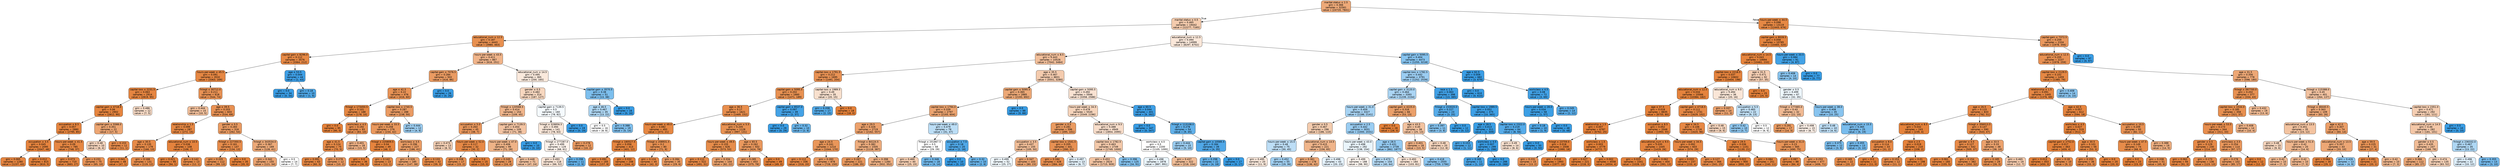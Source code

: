digraph Tree {
node [shape=box, style="filled, rounded", color="black", fontname="helvetica"] ;
edge [fontname="helvetica"] ;
0 [label=<marital-status &le; 2.5<br/>gini = 0.366<br/>samples = 32561<br/>value = [24720, 7841]>, fillcolor="#eda978"] ;
1 [label=<marital-status &le; 0.5<br/>gini = 0.465<br/>samples = 19442<br/>value = [12277, 7165]>, fillcolor="#f4cbad"] ;
0 -> 1 [labeldistance=2.5, labelangle=45, headlabel="True"] ;
2 [label=<educational_num &le; 12.5<br/>gini = 0.187<br/>samples = 4443<br/>value = [3980, 463]>, fillcolor="#e89050"] ;
1 -> 2 ;
3 [label=<capital-gain &le; 8296.0<br/>gini = 0.112<br/>samples = 3576<br/>value = [3364, 212]>, fillcolor="#e78945"] ;
2 -> 3 ;
4 [label=<hours-per-week &le; 45.5<br/>gini = 0.091<br/>samples = 3532<br/>value = [3363, 169]>, fillcolor="#e68743"] ;
3 -> 4 ;
5 [label=<capital-loss &le; 2231.5<br/>gini = 0.063<br/>samples = 2914<br/>value = [2819, 95]>, fillcolor="#e68540"] ;
4 -> 5 ;
6 [label=<capital-gain &le; 4718.5<br/>gini = 0.06<br/>samples = 2902<br/>value = [2812, 90]>, fillcolor="#e6853f"] ;
5 -> 6 ;
7 [label=<occupation &le; 8.5<br/>gini = 0.057<br/>samples = 2880<br/>value = [2795, 85]>, fillcolor="#e6853f"] ;
6 -> 7 ;
8 [label=<occupation &le; 3.5<br/>gini = 0.045<br/>samples = 2095<br/>value = [2047, 48]>, fillcolor="#e6843e"] ;
7 -> 8 ;
9 [label=<gini = 0.065<br/>samples = 1280<br/>value = [1237, 43]>, fillcolor="#e68540"] ;
8 -> 9 ;
10 [label=<gini = 0.012<br/>samples = 815<br/>value = [810, 5]>, fillcolor="#e5823a"] ;
8 -> 10 ;
11 [label=<hours-per-week &le; 41.5<br/>gini = 0.09<br/>samples = 785<br/>value = [748, 37]>, fillcolor="#e68743"] ;
7 -> 11 ;
12 [label=<gini = 0.073<br/>samples = 710<br/>value = [683, 27]>, fillcolor="#e68641"] ;
11 -> 12 ;
13 [label=<gini = 0.231<br/>samples = 75<br/>value = [65, 10]>, fillcolor="#e99457"] ;
11 -> 13 ;
14 [label=<capital-gain &le; 5588.0<br/>gini = 0.351<br/>samples = 22<br/>value = [17, 5]>, fillcolor="#eda673"] ;
6 -> 14 ;
15 [label=<gini = 0.48<br/>samples = 10<br/>value = [6, 4]>, fillcolor="#f6d5bd"] ;
14 -> 15 ;
16 [label=<gini = 0.153<br/>samples = 12<br/>value = [11, 1]>, fillcolor="#e78c4b"] ;
14 -> 16 ;
17 [label=<gini = 0.486<br/>samples = 12<br/>value = [7, 5]>, fillcolor="#f8dbc6"] ;
5 -> 17 ;
18 [label=<fnlwgt &le; 30712.0<br/>gini = 0.211<br/>samples = 618<br/>value = [544, 74]>, fillcolor="#e99254"] ;
4 -> 18 ;
19 [label=<gini = 0.444<br/>samples = 15<br/>value = [10, 5]>, fillcolor="#f2c09c"] ;
18 -> 19 ;
20 [label=<age &le; 39.5<br/>gini = 0.203<br/>samples = 603<br/>value = [534, 69]>, fillcolor="#e89153"] ;
18 -> 20 ;
21 [label=<relationship &le; 1.5<br/>gini = 0.099<br/>samples = 287<br/>value = [272, 15]>, fillcolor="#e68844"] ;
20 -> 21 ;
22 [label=<age &le; 30.5<br/>gini = 0.135<br/>samples = 179<br/>value = [166, 13]>, fillcolor="#e78b49"] ;
21 -> 22 ;
23 [label=<gini = 0.041<br/>samples = 48<br/>value = [47, 1]>, fillcolor="#e6843d"] ;
22 -> 23 ;
24 [label=<gini = 0.166<br/>samples = 131<br/>value = [119, 12]>, fillcolor="#e88e4d"] ;
22 -> 24 ;
25 [label=<educational_num &le; 10.5<br/>gini = 0.036<br/>samples = 108<br/>value = [106, 2]>, fillcolor="#e5833d"] ;
21 -> 25 ;
26 [label=<gini = 0.021<br/>samples = 95<br/>value = [94, 1]>, fillcolor="#e5823b"] ;
25 -> 26 ;
27 [label=<gini = 0.142<br/>samples = 13<br/>value = [12, 1]>, fillcolor="#e78c49"] ;
25 -> 27 ;
28 [label=<gender &le; 0.5<br/>gini = 0.283<br/>samples = 316<br/>value = [262, 54]>, fillcolor="#ea9b62"] ;
20 -> 28 ;
29 [label=<fnlwgt &le; 227350.5<br/>gini = 0.161<br/>samples = 147<br/>value = [134, 13]>, fillcolor="#e88d4c"] ;
28 -> 29 ;
30 [label=<gini = 0.205<br/>samples = 112<br/>value = [99, 13]>, fillcolor="#e89253"] ;
29 -> 30 ;
31 [label=<gini = 0.0<br/>samples = 35<br/>value = [35, 0]>, fillcolor="#e58139"] ;
29 -> 31 ;
32 [label=<fnlwgt &le; 343534.0<br/>gini = 0.367<br/>samples = 169<br/>value = [128, 41]>, fillcolor="#eda978"] ;
28 -> 32 ;
33 [label=<gini = 0.342<br/>samples = 155<br/>value = [121, 34]>, fillcolor="#eca471"] ;
32 -> 33 ;
34 [label=<gini = 0.5<br/>samples = 14<br/>value = [7, 7]>, fillcolor="#ffffff"] ;
32 -> 34 ;
35 [label=<age &le; 53.5<br/>gini = 0.044<br/>samples = 44<br/>value = [1, 43]>, fillcolor="#3e9fe6"] ;
3 -> 35 ;
36 [label=<gini = 0.0<br/>samples = 34<br/>value = [0, 34]>, fillcolor="#399de5"] ;
35 -> 36 ;
37 [label=<gini = 0.18<br/>samples = 10<br/>value = [1, 9]>, fillcolor="#4fa8e8"] ;
35 -> 37 ;
38 [label=<hours-per-week &le; 43.5<br/>gini = 0.411<br/>samples = 867<br/>value = [616, 251]>, fillcolor="#f0b48a"] ;
2 -> 38 ;
39 [label=<capital-gain &le; 7076.5<br/>gini = 0.284<br/>samples = 502<br/>value = [416, 86]>, fillcolor="#ea9b62"] ;
38 -> 39 ;
40 [label=<age &le; 42.5<br/>gini = 0.22<br/>samples = 476<br/>value = [416, 60]>, fillcolor="#e99356"] ;
39 -> 40 ;
41 [label=<fnlwgt &le; 173450.5<br/>gini = 0.101<br/>samples = 188<br/>value = [178, 10]>, fillcolor="#e68844"] ;
40 -> 41 ;
42 [label=<gini = 0.0<br/>samples = 95<br/>value = [95, 0]>, fillcolor="#e58139"] ;
41 -> 42 ;
43 [label=<workclass &le; 4.5<br/>gini = 0.192<br/>samples = 93<br/>value = [83, 10]>, fillcolor="#e89051"] ;
41 -> 43 ;
44 [label=<age &le; 41.5<br/>gini = 0.124<br/>samples = 75<br/>value = [70, 5]>, fillcolor="#e78a47"] ;
43 -> 44 ;
45 [label=<gini = 0.091<br/>samples = 63<br/>value = [60, 3]>, fillcolor="#e68743"] ;
44 -> 45 ;
46 [label=<gini = 0.278<br/>samples = 12<br/>value = [10, 2]>, fillcolor="#ea9a61"] ;
44 -> 46 ;
47 [label=<gini = 0.401<br/>samples = 18<br/>value = [13, 5]>, fillcolor="#efb185"] ;
43 -> 47 ;
48 [label=<capital-loss &le; 1740.5<br/>gini = 0.287<br/>samples = 288<br/>value = [238, 50]>, fillcolor="#ea9b63"] ;
40 -> 48 ;
49 [label=<hours-per-week &le; 33.5<br/>gini = 0.258<br/>samples = 276<br/>value = [234, 42]>, fillcolor="#ea985d"] ;
48 -> 49 ;
50 [label=<fnlwgt &le; 225809.5<br/>gini = 0.04<br/>samples = 49<br/>value = [48, 1]>, fillcolor="#e6843d"] ;
49 -> 50 ;
51 [label=<gini = 0.0<br/>samples = 36<br/>value = [36, 0]>, fillcolor="#e58139"] ;
50 -> 51 ;
52 [label=<gini = 0.142<br/>samples = 13<br/>value = [12, 1]>, fillcolor="#e78c49"] ;
50 -> 52 ;
53 [label=<workclass &le; 3.5<br/>gini = 0.296<br/>samples = 227<br/>value = [186, 41]>, fillcolor="#eb9d65"] ;
49 -> 53 ;
54 [label=<gini = 0.326<br/>samples = 185<br/>value = [147, 38]>, fillcolor="#eca26c"] ;
53 -> 54 ;
55 [label=<gini = 0.133<br/>samples = 42<br/>value = [39, 3]>, fillcolor="#e78b48"] ;
53 -> 55 ;
56 [label=<gini = 0.444<br/>samples = 12<br/>value = [4, 8]>, fillcolor="#9ccef2"] ;
48 -> 56 ;
57 [label=<gini = 0.0<br/>samples = 26<br/>value = [0, 26]>, fillcolor="#399de5"] ;
39 -> 57 ;
58 [label=<educational_num &le; 14.5<br/>gini = 0.495<br/>samples = 365<br/>value = [200, 165]>, fillcolor="#fae9dc"] ;
38 -> 58 ;
59 [label=<gender &le; 0.5<br/>gini = 0.482<br/>samples = 314<br/>value = [187, 127]>, fillcolor="#f7d7bf"] ;
58 -> 59 ;
60 [label=<fnlwgt &le; 120568.5<br/>gini = 0.414<br/>samples = 154<br/>value = [109, 45]>, fillcolor="#f0b58b"] ;
59 -> 60 ;
61 [label=<occupation &le; 5.0<br/>gini = 0.263<br/>samples = 45<br/>value = [38, 7]>, fillcolor="#ea985d"] ;
60 -> 61 ;
62 [label=<gini = 0.473<br/>samples = 13<br/>value = [8, 5]>, fillcolor="#f5d0b5"] ;
61 -> 62 ;
63 [label=<hours-per-week &le; 52.0<br/>gini = 0.117<br/>samples = 32<br/>value = [30, 2]>, fillcolor="#e78946"] ;
61 -> 63 ;
64 [label=<gini = 0.208<br/>samples = 17<br/>value = [15, 2]>, fillcolor="#e89253"] ;
63 -> 64 ;
65 [label=<gini = 0.0<br/>samples = 15<br/>value = [15, 0]>, fillcolor="#e58139"] ;
63 -> 65 ;
66 [label=<capital-gain &le; 7139.5<br/>gini = 0.454<br/>samples = 109<br/>value = [71, 38]>, fillcolor="#f3c4a3"] ;
60 -> 66 ;
67 [label=<hours-per-week &le; 47.0<br/>gini = 0.406<br/>samples = 99<br/>value = [71, 28]>, fillcolor="#efb387"] ;
66 -> 67 ;
68 [label=<gini = 0.245<br/>samples = 28<br/>value = [24, 4]>, fillcolor="#e9965a"] ;
67 -> 68 ;
69 [label=<gini = 0.448<br/>samples = 71<br/>value = [47, 24]>, fillcolor="#f2c19e"] ;
67 -> 69 ;
70 [label=<gini = 0.0<br/>samples = 10<br/>value = [0, 10]>, fillcolor="#399de5"] ;
66 -> 70 ;
71 [label=<capital-gain &le; 7139.5<br/>gini = 0.5<br/>samples = 160<br/>value = [78, 82]>, fillcolor="#f5fafe"] ;
59 -> 71 ;
72 [label=<fnlwgt &le; 328856.5<br/>gini = 0.494<br/>samples = 141<br/>value = [78, 63]>, fillcolor="#fae7d9"] ;
71 -> 72 ;
73 [label=<fnlwgt &le; 277287.0<br/>gini = 0.499<br/>samples = 129<br/>value = [68, 61]>, fillcolor="#fcf2eb"] ;
72 -> 73 ;
74 [label=<gini = 0.493<br/>samples = 118<br/>value = [66, 52]>, fillcolor="#f9e4d5"] ;
73 -> 74 ;
75 [label=<gini = 0.298<br/>samples = 11<br/>value = [2, 9]>, fillcolor="#65b3eb"] ;
73 -> 75 ;
76 [label=<gini = 0.278<br/>samples = 12<br/>value = [10, 2]>, fillcolor="#ea9a61"] ;
72 -> 76 ;
77 [label=<gini = 0.0<br/>samples = 19<br/>value = [0, 19]>, fillcolor="#399de5"] ;
71 -> 77 ;
78 [label=<capital-gain &le; 3570.5<br/>gini = 0.38<br/>samples = 51<br/>value = [13, 38]>, fillcolor="#7dbfee"] ;
58 -> 78 ;
79 [label=<age &le; 46.5<br/>gini = 0.467<br/>samples = 35<br/>value = [13, 22]>, fillcolor="#aed7f4"] ;
78 -> 79 ;
80 [label=<gini = 0.5<br/>samples = 16<br/>value = [8, 8]>, fillcolor="#ffffff"] ;
79 -> 80 ;
81 [label=<gini = 0.388<br/>samples = 19<br/>value = [5, 14]>, fillcolor="#80c0ee"] ;
79 -> 81 ;
82 [label=<gini = 0.0<br/>samples = 16<br/>value = [0, 16]>, fillcolor="#399de5"] ;
78 -> 82 ;
83 [label=<educational_num &le; 12.5<br/>gini = 0.494<br/>samples = 14999<br/>value = [8297, 6702]>, fillcolor="#fae7d9"] ;
1 -> 83 ;
84 [label=<educational_num &le; 8.5<br/>gini = 0.443<br/>samples = 10526<br/>value = [7042, 3484]>, fillcolor="#f2bf9b"] ;
83 -> 84 ;
85 [label=<capital-loss &le; 1791.5<br/>gini = 0.212<br/>samples = 1695<br/>value = [1491, 204]>, fillcolor="#e99254"] ;
84 -> 85 ;
86 [label=<capital-gain &le; 5095.5<br/>gini = 0.202<br/>samples = 1660<br/>value = [1471, 189]>, fillcolor="#e89152"] ;
85 -> 86 ;
87 [label=<age &le; 36.5<br/>gini = 0.17<br/>samples = 1621<br/>value = [1469, 152]>, fillcolor="#e88e4d"] ;
86 -> 87 ;
88 [label=<hours-per-week &le; 49.0<br/>gini = 0.082<br/>samples = 493<br/>value = [472, 21]>, fillcolor="#e68742"] ;
87 -> 88 ;
89 [label=<fnlwgt &le; 180527.5<br/>gini = 0.056<br/>samples = 413<br/>value = [401, 12]>, fillcolor="#e6853f"] ;
88 -> 89 ;
90 [label=<gini = 0.092<br/>samples = 165<br/>value = [157, 8]>, fillcolor="#e68743"] ;
89 -> 90 ;
91 [label=<gini = 0.032<br/>samples = 248<br/>value = [244, 4]>, fillcolor="#e5833c"] ;
89 -> 91 ;
92 [label=<fnlwgt &le; 208931.5<br/>gini = 0.2<br/>samples = 80<br/>value = [71, 9]>, fillcolor="#e89152"] ;
88 -> 92 ;
93 [label=<gini = 0.124<br/>samples = 45<br/>value = [42, 3]>, fillcolor="#e78a47"] ;
92 -> 93 ;
94 [label=<gini = 0.284<br/>samples = 35<br/>value = [29, 6]>, fillcolor="#ea9b62"] ;
92 -> 94 ;
95 [label=<educational_num &le; 5.5<br/>gini = 0.205<br/>samples = 1128<br/>value = [997, 131]>, fillcolor="#e89253"] ;
87 -> 95 ;
96 [label=<hours-per-week &le; 49.5<br/>gini = 0.155<br/>samples = 626<br/>value = [573, 53]>, fillcolor="#e78d4b"] ;
95 -> 96 ;
97 [label=<gini = 0.112<br/>samples = 522<br/>value = [491, 31]>, fillcolor="#e78946"] ;
96 -> 97 ;
98 [label=<gini = 0.334<br/>samples = 104<br/>value = [82, 22]>, fillcolor="#eca36e"] ;
96 -> 98 ;
99 [label=<age &le; 65.5<br/>gini = 0.262<br/>samples = 502<br/>value = [424, 78]>, fillcolor="#ea985d"] ;
95 -> 99 ;
100 [label=<gini = 0.285<br/>samples = 453<br/>value = [375, 78]>, fillcolor="#ea9b62"] ;
99 -> 100 ;
101 [label=<gini = 0.0<br/>samples = 49<br/>value = [49, 0]>, fillcolor="#e58139"] ;
99 -> 101 ;
102 [label=<capital-gain &le; 8537.0<br/>gini = 0.097<br/>samples = 39<br/>value = [2, 37]>, fillcolor="#44a2e6"] ;
86 -> 102 ;
103 [label=<gini = 0.0<br/>samples = 29<br/>value = [0, 29]>, fillcolor="#399de5"] ;
102 -> 103 ;
104 [label=<gini = 0.32<br/>samples = 10<br/>value = [2, 8]>, fillcolor="#6ab6ec"] ;
102 -> 104 ;
105 [label=<capital-loss &le; 1989.5<br/>gini = 0.49<br/>samples = 35<br/>value = [20, 15]>, fillcolor="#f8e0ce"] ;
85 -> 105 ;
106 [label=<gini = 0.208<br/>samples = 17<br/>value = [2, 15]>, fillcolor="#53aae8"] ;
105 -> 106 ;
107 [label=<gini = 0.0<br/>samples = 18<br/>value = [18, 0]>, fillcolor="#e58139"] ;
105 -> 107 ;
108 [label=<age &le; 35.5<br/>gini = 0.467<br/>samples = 8831<br/>value = [5551, 3280]>, fillcolor="#f4cbae"] ;
84 -> 108 ;
109 [label=<capital-gain &le; 5095.5<br/>gini = 0.365<br/>samples = 2885<br/>value = [2193, 692]>, fillcolor="#eda977"] ;
108 -> 109 ;
110 [label=<capital-loss &le; 1794.0<br/>gini = 0.339<br/>samples = 2797<br/>value = [2193, 604]>, fillcolor="#eca470"] ;
109 -> 110 ;
111 [label=<age &le; 29.5<br/>gini = 0.326<br/>samples = 2719<br/>value = [2162, 557]>, fillcolor="#eca16c"] ;
110 -> 111 ;
112 [label=<age &le; 24.5<br/>gini = 0.241<br/>samples = 1214<br/>value = [1044, 170]>, fillcolor="#e99659"] ;
111 -> 112 ;
113 [label=<gini = 0.112<br/>samples = 336<br/>value = [316, 20]>, fillcolor="#e78946"] ;
112 -> 113 ;
114 [label=<gini = 0.283<br/>samples = 878<br/>value = [728, 150]>, fillcolor="#ea9b62"] ;
112 -> 114 ;
115 [label=<fnlwgt &le; 84124.5<br/>gini = 0.382<br/>samples = 1505<br/>value = [1118, 387]>, fillcolor="#eead7e"] ;
111 -> 115 ;
116 [label=<gini = 0.267<br/>samples = 221<br/>value = [186, 35]>, fillcolor="#ea995e"] ;
115 -> 116 ;
117 [label=<gini = 0.398<br/>samples = 1284<br/>value = [932, 352]>, fillcolor="#efb184"] ;
115 -> 117 ;
118 [label=<hours-per-week &le; 49.0<br/>gini = 0.479<br/>samples = 78<br/>value = [31, 47]>, fillcolor="#bcdef6"] ;
110 -> 118 ;
119 [label=<fnlwgt &le; 201867.5<br/>gini = 0.5<br/>samples = 58<br/>value = [29, 29]>, fillcolor="#ffffff"] ;
118 -> 119 ;
120 [label=<gini = 0.469<br/>samples = 40<br/>value = [25, 15]>, fillcolor="#f5cdb0"] ;
119 -> 120 ;
121 [label=<gini = 0.346<br/>samples = 18<br/>value = [4, 14]>, fillcolor="#72b9ec"] ;
119 -> 121 ;
122 [label=<occupation &le; 7.5<br/>gini = 0.18<br/>samples = 20<br/>value = [2, 18]>, fillcolor="#4fa8e8"] ;
118 -> 122 ;
123 [label=<gini = 0.0<br/>samples = 10<br/>value = [0, 10]>, fillcolor="#399de5"] ;
122 -> 123 ;
124 [label=<gini = 0.32<br/>samples = 10<br/>value = [2, 8]>, fillcolor="#6ab6ec"] ;
122 -> 124 ;
125 [label=<gini = 0.0<br/>samples = 88<br/>value = [0, 88]>, fillcolor="#399de5"] ;
109 -> 125 ;
126 [label=<capital-gain &le; 5095.5<br/>gini = 0.492<br/>samples = 5946<br/>value = [3358, 2588]>, fillcolor="#f9e2d2"] ;
108 -> 126 ;
127 [label=<hours-per-week &le; 34.5<br/>gini = 0.478<br/>samples = 5545<br/>value = [3349, 2196]>, fillcolor="#f6d4bb"] ;
126 -> 127 ;
128 [label=<gender &le; 0.5<br/>gini = 0.281<br/>samples = 596<br/>value = [495, 101]>, fillcolor="#ea9b61"] ;
127 -> 128 ;
129 [label=<occupation &le; 3.5<br/>gini = 0.437<br/>samples = 155<br/>value = [105, 50]>, fillcolor="#f1bd97"] ;
128 -> 129 ;
130 [label=<gini = 0.499<br/>samples = 52<br/>value = [25, 27]>, fillcolor="#f0f8fd"] ;
129 -> 130 ;
131 [label=<gini = 0.347<br/>samples = 103<br/>value = [80, 23]>, fillcolor="#eca572"] ;
129 -> 131 ;
132 [label=<capital-loss &le; 1541.5<br/>gini = 0.205<br/>samples = 441<br/>value = [390, 51]>, fillcolor="#e89153"] ;
128 -> 132 ;
133 [label=<gini = 0.184<br/>samples = 428<br/>value = [384, 44]>, fillcolor="#e88f50"] ;
132 -> 133 ;
134 [label=<gini = 0.497<br/>samples = 13<br/>value = [6, 7]>, fillcolor="#e3f1fb"] ;
132 -> 134 ;
135 [label=<educational_num &le; 9.5<br/>gini = 0.488<br/>samples = 4949<br/>value = [2854, 2095]>, fillcolor="#f8ddca"] ;
127 -> 135 ;
136 [label=<capital-loss &le; 1782.5<br/>gini = 0.463<br/>samples = 2749<br/>value = [1749, 1000]>, fillcolor="#f4c9aa"] ;
135 -> 136 ;
137 [label=<gini = 0.453<br/>samples = 2624<br/>value = [1715, 909]>, fillcolor="#f3c4a2"] ;
136 -> 137 ;
138 [label=<gini = 0.396<br/>samples = 125<br/>value = [34, 91]>, fillcolor="#83c2ef"] ;
136 -> 138 ;
139 [label=<workclass &le; 4.5<br/>gini = 0.5<br/>samples = 2200<br/>value = [1105, 1095]>, fillcolor="#fffefd"] ;
135 -> 139 ;
140 [label=<gini = 0.498<br/>samples = 1878<br/>value = [887, 991]>, fillcolor="#eaf5fc"] ;
139 -> 140 ;
141 [label=<gini = 0.437<br/>samples = 322<br/>value = [218, 104]>, fillcolor="#f1bd97"] ;
139 -> 141 ;
142 [label=<age &le; 60.5<br/>gini = 0.044<br/>samples = 401<br/>value = [9, 392]>, fillcolor="#3e9fe6"] ;
126 -> 142 ;
143 [label=<gini = 0.0<br/>samples = 347<br/>value = [0, 347]>, fillcolor="#399de5"] ;
142 -> 143 ;
144 [label=<fnlwgt &le; 113108.0<br/>gini = 0.278<br/>samples = 54<br/>value = [9, 45]>, fillcolor="#61b1ea"] ;
142 -> 144 ;
145 [label=<gini = 0.444<br/>samples = 15<br/>value = [5, 10]>, fillcolor="#9ccef2"] ;
144 -> 145 ;
146 [label=<capital-gain &le; 10585.5<br/>gini = 0.184<br/>samples = 39<br/>value = [4, 35]>, fillcolor="#50a8e8"] ;
144 -> 146 ;
147 [label=<gini = 0.298<br/>samples = 22<br/>value = [4, 18]>, fillcolor="#65b3eb"] ;
146 -> 147 ;
148 [label=<gini = 0.0<br/>samples = 17<br/>value = [0, 17]>, fillcolor="#399de5"] ;
146 -> 148 ;
149 [label=<capital-gain &le; 5095.5<br/>gini = 0.404<br/>samples = 4473<br/>value = [1255, 3218]>, fillcolor="#86c3ef"] ;
83 -> 149 ;
150 [label=<capital-loss &le; 1782.5<br/>gini = 0.442<br/>samples = 3791<br/>value = [1252, 2539]>, fillcolor="#9bcdf2"] ;
149 -> 150 ;
151 [label=<capital-gain &le; 3120.0<br/>gini = 0.464<br/>samples = 3393<br/>value = [1239, 2154]>, fillcolor="#abd5f4"] ;
150 -> 151 ;
152 [label=<hours-per-week &le; 31.0<br/>gini = 0.459<br/>samples = 3327<br/>value = [1186, 2141]>, fillcolor="#a7d3f3"] ;
151 -> 152 ;
153 [label=<gender &le; 0.5<br/>gini = 0.467<br/>samples = 296<br/>value = [186, 110]>, fillcolor="#f4ccae"] ;
152 -> 153 ;
154 [label=<hours-per-week &le; 15.5<br/>gini = 0.48<br/>samples = 75<br/>value = [30, 45]>, fillcolor="#bddef6"] ;
153 -> 154 ;
155 [label=<gini = 0.495<br/>samples = 20<br/>value = [11, 9]>, fillcolor="#fae8db"] ;
154 -> 155 ;
156 [label=<gini = 0.452<br/>samples = 55<br/>value = [19, 36]>, fillcolor="#a2d1f3"] ;
154 -> 156 ;
157 [label=<educational_num &le; 14.5<br/>gini = 0.415<br/>samples = 221<br/>value = [156, 65]>, fillcolor="#f0b58b"] ;
153 -> 157 ;
158 [label=<gini = 0.361<br/>samples = 178<br/>value = [136, 42]>, fillcolor="#eda876"] ;
157 -> 158 ;
159 [label=<gini = 0.498<br/>samples = 43<br/>value = [20, 23]>, fillcolor="#e5f2fc"] ;
157 -> 159 ;
160 [label=<occupation &le; 2.5<br/>gini = 0.442<br/>samples = 3031<br/>value = [1000, 2031]>, fillcolor="#9acdf2"] ;
152 -> 160 ;
161 [label=<hours-per-week &le; 43.0<br/>gini = 0.498<br/>samples = 292<br/>value = [138, 154]>, fillcolor="#eaf5fc"] ;
160 -> 161 ;
162 [label=<gini = 0.499<br/>samples = 188<br/>value = [98, 90]>, fillcolor="#fdf5ef"] ;
161 -> 162 ;
163 [label=<gini = 0.473<br/>samples = 104<br/>value = [40, 64]>, fillcolor="#b5daf5"] ;
161 -> 163 ;
164 [label=<age &le; 28.5<br/>gini = 0.431<br/>samples = 2739<br/>value = [862, 1877]>, fillcolor="#94caf1"] ;
160 -> 164 ;
165 [label=<gini = 0.493<br/>samples = 184<br/>value = [103, 81]>, fillcolor="#f9e4d5"] ;
164 -> 165 ;
166 [label=<gini = 0.418<br/>samples = 2555<br/>value = [759, 1796]>, fillcolor="#8dc6f0"] ;
164 -> 166 ;
167 [label=<capital-gain &le; 4225.0<br/>gini = 0.316<br/>samples = 66<br/>value = [53, 13]>, fillcolor="#eba06a"] ;
151 -> 167 ;
168 [label=<gini = 0.0<br/>samples = 28<br/>value = [28, 0]>, fillcolor="#e58139"] ;
167 -> 168 ;
169 [label=<age &le; 43.5<br/>gini = 0.45<br/>samples = 38<br/>value = [25, 13]>, fillcolor="#f3c3a0"] ;
167 -> 169 ;
170 [label=<gini = 0.401<br/>samples = 18<br/>value = [13, 5]>, fillcolor="#efb185"] ;
169 -> 170 ;
171 [label=<gini = 0.48<br/>samples = 20<br/>value = [12, 8]>, fillcolor="#f6d5bd"] ;
169 -> 171 ;
172 [label=<race &le; 1.5<br/>gini = 0.063<br/>samples = 398<br/>value = [13, 385]>, fillcolor="#40a0e6"] ;
150 -> 172 ;
173 [label=<fnlwgt &le; 153020.0<br/>gini = 0.227<br/>samples = 23<br/>value = [3, 20]>, fillcolor="#57ace9"] ;
172 -> 173 ;
174 [label=<gini = 0.397<br/>samples = 11<br/>value = [3, 8]>, fillcolor="#83c2ef"] ;
173 -> 174 ;
175 [label=<gini = 0.0<br/>samples = 12<br/>value = [0, 12]>, fillcolor="#399de5"] ;
173 -> 175 ;
176 [label=<capital-loss &le; 1989.5<br/>gini = 0.052<br/>samples = 375<br/>value = [10, 365]>, fillcolor="#3ea0e6"] ;
172 -> 176 ;
177 [label=<age &le; 28.5<br/>gini = 0.013<br/>samples = 311<br/>value = [2, 309]>, fillcolor="#3a9ee5"] ;
176 -> 177 ;
178 [label=<gini = 0.153<br/>samples = 12<br/>value = [1, 11]>, fillcolor="#4ba6e7"] ;
177 -> 178 ;
179 [label=<workclass &le; 0.5<br/>gini = 0.007<br/>samples = 299<br/>value = [1, 298]>, fillcolor="#3a9de5"] ;
177 -> 179 ;
180 [label=<gini = 0.165<br/>samples = 11<br/>value = [1, 10]>, fillcolor="#4da7e8"] ;
179 -> 180 ;
181 [label=<gini = 0.0<br/>samples = 288<br/>value = [0, 288]>, fillcolor="#399de5"] ;
179 -> 181 ;
182 [label=<capital-loss &le; 2322.0<br/>gini = 0.219<br/>samples = 64<br/>value = [8, 56]>, fillcolor="#55abe9"] ;
176 -> 182 ;
183 [label=<gini = 0.49<br/>samples = 14<br/>value = [8, 6]>, fillcolor="#f8e0ce"] ;
182 -> 183 ;
184 [label=<gini = 0.0<br/>samples = 50<br/>value = [0, 50]>, fillcolor="#399de5"] ;
182 -> 184 ;
185 [label=<age &le; 62.5<br/>gini = 0.009<br/>samples = 682<br/>value = [3, 679]>, fillcolor="#3a9de5"] ;
149 -> 185 ;
186 [label=<gini = 0.0<br/>samples = 610<br/>value = [0, 610]>, fillcolor="#399de5"] ;
185 -> 186 ;
187 [label=<workclass &le; 4.5<br/>gini = 0.08<br/>samples = 72<br/>value = [3, 69]>, fillcolor="#42a1e6"] ;
185 -> 187 ;
188 [label=<hours-per-week &le; 28.0<br/>gini = 0.034<br/>samples = 58<br/>value = [1, 57]>, fillcolor="#3c9fe5"] ;
187 -> 188 ;
189 [label=<gini = 0.18<br/>samples = 10<br/>value = [1, 9]>, fillcolor="#4fa8e8"] ;
188 -> 189 ;
190 [label=<gini = 0.0<br/>samples = 48<br/>value = [0, 48]>, fillcolor="#399de5"] ;
188 -> 190 ;
191 [label=<gini = 0.245<br/>samples = 14<br/>value = [2, 12]>, fillcolor="#5aade9"] ;
187 -> 191 ;
192 [label=<hours-per-week &le; 44.5<br/>gini = 0.098<br/>samples = 13119<br/>value = [12443, 676]>, fillcolor="#e68844"] ;
0 -> 192 [labeldistance=2.5, labelangle=-45, headlabel="False"] ;
193 [label=<capital-gain &le; 8028.5<br/>gini = 0.058<br/>samples = 10785<br/>value = [10465, 320]>, fillcolor="#e6853f"] ;
192 -> 193 ;
194 [label=<educational_num &le; 14.5<br/>gini = 0.043<br/>samples = 10694<br/>value = [10461, 233]>, fillcolor="#e6843d"] ;
193 -> 194 ;
195 [label=<capital-loss &le; 2218.5<br/>gini = 0.037<br/>samples = 10602<br/>value = [10404, 198]>, fillcolor="#e5833d"] ;
194 -> 195 ;
196 [label=<educational_num &le; 12.5<br/>gini = 0.034<br/>samples = 10566<br/>value = [10384, 182]>, fillcolor="#e5833c"] ;
195 -> 196 ;
197 [label=<age &le; 37.5<br/>gini = 0.018<br/>samples = 8835<br/>value = [8755, 80]>, fillcolor="#e5823b"] ;
196 -> 197 ;
198 [label=<relationship &le; 1.5<br/>gini = 0.007<br/>samples = 6787<br/>value = [6762, 25]>, fillcolor="#e5813a"] ;
197 -> 198 ;
199 [label=<fnlwgt &le; 23759.0<br/>gini = 0.018<br/>samples = 2008<br/>value = [1990, 18]>, fillcolor="#e5823b"] ;
198 -> 199 ;
200 [label=<gini = 0.231<br/>samples = 15<br/>value = [13, 2]>, fillcolor="#e99457"] ;
199 -> 200 ;
201 [label=<gini = 0.016<br/>samples = 1993<br/>value = [1977, 16]>, fillcolor="#e5823b"] ;
199 -> 201 ;
202 [label=<workclass &le; 1.5<br/>gini = 0.003<br/>samples = 4779<br/>value = [4772, 7]>, fillcolor="#e58139"] ;
198 -> 202 ;
203 [label=<gini = 0.027<br/>samples = 221<br/>value = [218, 3]>, fillcolor="#e5833c"] ;
202 -> 203 ;
204 [label=<gini = 0.002<br/>samples = 4558<br/>value = [4554, 4]>, fillcolor="#e58139"] ;
202 -> 204 ;
205 [label=<occupation &le; 8.5<br/>gini = 0.052<br/>samples = 2048<br/>value = [1993, 55]>, fillcolor="#e6843e"] ;
197 -> 205 ;
206 [label=<educational_num &le; 9.5<br/>gini = 0.035<br/>samples = 1445<br/>value = [1419, 26]>, fillcolor="#e5833d"] ;
205 -> 206 ;
207 [label=<gini = 0.025<br/>samples = 1041<br/>value = [1028, 13]>, fillcolor="#e5833c"] ;
206 -> 207 ;
208 [label=<gini = 0.062<br/>samples = 404<br/>value = [391, 13]>, fillcolor="#e68540"] ;
206 -> 208 ;
209 [label=<hours-per-week &le; 34.5<br/>gini = 0.092<br/>samples = 603<br/>value = [574, 29]>, fillcolor="#e68743"] ;
205 -> 209 ;
210 [label=<gini = 0.033<br/>samples = 237<br/>value = [233, 4]>, fillcolor="#e5833c"] ;
209 -> 210 ;
211 [label=<gini = 0.127<br/>samples = 366<br/>value = [341, 25]>, fillcolor="#e78a48"] ;
209 -> 211 ;
212 [label=<capital-gain &le; 4718.5<br/>gini = 0.111<br/>samples = 1731<br/>value = [1629, 102]>, fillcolor="#e78945"] ;
196 -> 212 ;
213 [label=<age &le; 34.5<br/>gini = 0.106<br/>samples = 1716<br/>value = [1620, 96]>, fillcolor="#e78845"] ;
212 -> 213 ;
214 [label=<age &le; 29.5<br/>gini = 0.036<br/>samples = 1151<br/>value = [1130, 21]>, fillcolor="#e5833d"] ;
213 -> 214 ;
215 [label=<gini = 0.022<br/>samples = 900<br/>value = [890, 10]>, fillcolor="#e5823b"] ;
214 -> 215 ;
216 [label=<gini = 0.084<br/>samples = 251<br/>value = [240, 11]>, fillcolor="#e68742"] ;
214 -> 216 ;
217 [label=<hours-per-week &le; 31.0<br/>gini = 0.23<br/>samples = 565<br/>value = [490, 75]>, fillcolor="#e99457"] ;
213 -> 217 ;
218 [label=<gini = 0.087<br/>samples = 88<br/>value = [84, 4]>, fillcolor="#e68742"] ;
217 -> 218 ;
219 [label=<gini = 0.253<br/>samples = 477<br/>value = [406, 71]>, fillcolor="#ea975c"] ;
217 -> 219 ;
220 [label=<gini = 0.48<br/>samples = 15<br/>value = [9, 6]>, fillcolor="#f6d5bd"] ;
212 -> 220 ;
221 [label=<educational_num &le; 9.5<br/>gini = 0.494<br/>samples = 36<br/>value = [20, 16]>, fillcolor="#fae6d7"] ;
195 -> 221 ;
222 [label=<gini = 0.337<br/>samples = 14<br/>value = [11, 3]>, fillcolor="#eca36f"] ;
221 -> 222 ;
223 [label=<occupation &le; 5.5<br/>gini = 0.483<br/>samples = 22<br/>value = [9, 13]>, fillcolor="#c2e1f7"] ;
221 -> 223 ;
224 [label=<gini = 0.42<br/>samples = 10<br/>value = [3, 7]>, fillcolor="#8ec7f0"] ;
223 -> 224 ;
225 [label=<gini = 0.5<br/>samples = 12<br/>value = [6, 6]>, fillcolor="#ffffff"] ;
223 -> 225 ;
226 [label=<age &le; 31.5<br/>gini = 0.471<br/>samples = 92<br/>value = [57, 35]>, fillcolor="#f5ceb3"] ;
194 -> 226 ;
227 [label=<gini = 0.0<br/>samples = 25<br/>value = [25, 0]>, fillcolor="#e58139"] ;
226 -> 227 ;
228 [label=<gender &le; 0.5<br/>gini = 0.499<br/>samples = 67<br/>value = [32, 35]>, fillcolor="#eef7fd"] ;
226 -> 228 ;
229 [label=<fnlwgt &le; 177465.0<br/>gini = 0.43<br/>samples = 32<br/>value = [22, 10]>, fillcolor="#f1ba93"] ;
228 -> 229 ;
230 [label=<gini = 0.291<br/>samples = 17<br/>value = [14, 3]>, fillcolor="#eb9c63"] ;
229 -> 230 ;
231 [label=<gini = 0.498<br/>samples = 15<br/>value = [8, 7]>, fillcolor="#fcefe6"] ;
229 -> 231 ;
232 [label=<hours-per-week &le; 38.0<br/>gini = 0.408<br/>samples = 35<br/>value = [10, 25]>, fillcolor="#88c4ef"] ;
228 -> 232 ;
233 [label=<gini = 0.48<br/>samples = 10<br/>value = [4, 6]>, fillcolor="#bddef6"] ;
232 -> 233 ;
234 [label=<educational_num &le; 15.5<br/>gini = 0.365<br/>samples = 25<br/>value = [6, 19]>, fillcolor="#78bced"] ;
232 -> 234 ;
235 [label=<gini = 0.375<br/>samples = 12<br/>value = [3, 9]>, fillcolor="#7bbeee"] ;
234 -> 235 ;
236 [label=<gini = 0.355<br/>samples = 13<br/>value = [3, 10]>, fillcolor="#74baed"] ;
234 -> 236 ;
237 [label=<hours-per-week &le; 33.5<br/>gini = 0.084<br/>samples = 91<br/>value = [4, 87]>, fillcolor="#42a2e6"] ;
193 -> 237 ;
238 [label=<gini = 0.408<br/>samples = 14<br/>value = [4, 10]>, fillcolor="#88c4ef"] ;
237 -> 238 ;
239 [label=<gini = 0.0<br/>samples = 77<br/>value = [0, 77]>, fillcolor="#399de5"] ;
237 -> 239 ;
240 [label=<capital-gain &le; 7372.5<br/>gini = 0.259<br/>samples = 2334<br/>value = [1978, 356]>, fillcolor="#ea985d"] ;
192 -> 240 ;
241 [label=<educational_num &le; 12.5<br/>gini = 0.205<br/>samples = 2237<br/>value = [1978, 259]>, fillcolor="#e89153"] ;
240 -> 241 ;
242 [label=<capital-loss &le; 2129.5<br/>gini = 0.102<br/>samples = 1459<br/>value = [1380, 79]>, fillcolor="#e68844"] ;
241 -> 242 ;
243 [label=<relationship &le; 1.5<br/>gini = 0.091<br/>samples = 1445<br/>value = [1376, 69]>, fillcolor="#e68743"] ;
242 -> 243 ;
244 [label=<age &le; 26.5<br/>gini = 0.115<br/>samples = 833<br/>value = [782, 51]>, fillcolor="#e78946"] ;
243 -> 244 ;
245 [label=<educational_num &le; 8.5<br/>gini = 0.032<br/>samples = 243<br/>value = [239, 4]>, fillcolor="#e5833c"] ;
244 -> 245 ;
246 [label=<occupation &le; 8.0<br/>gini = 0.114<br/>samples = 33<br/>value = [31, 2]>, fillcolor="#e78946"] ;
245 -> 246 ;
247 [label=<gini = 0.165<br/>samples = 22<br/>value = [20, 2]>, fillcolor="#e88e4d"] ;
246 -> 247 ;
248 [label=<gini = 0.0<br/>samples = 11<br/>value = [11, 0]>, fillcolor="#e58139"] ;
246 -> 248 ;
249 [label=<race &le; 2.5<br/>gini = 0.019<br/>samples = 210<br/>value = [208, 2]>, fillcolor="#e5823b"] ;
245 -> 249 ;
250 [label=<gini = 0.153<br/>samples = 12<br/>value = [11, 1]>, fillcolor="#e78c4b"] ;
249 -> 250 ;
251 [label=<gini = 0.01<br/>samples = 198<br/>value = [197, 1]>, fillcolor="#e5823a"] ;
249 -> 251 ;
252 [label=<fnlwgt &le; 356013.5<br/>gini = 0.147<br/>samples = 590<br/>value = [543, 47]>, fillcolor="#e78c4a"] ;
244 -> 252 ;
253 [label=<gender &le; 0.5<br/>gini = 0.127<br/>samples = 542<br/>value = [505, 37]>, fillcolor="#e78a48"] ;
252 -> 253 ;
254 [label=<gini = 0.061<br/>samples = 160<br/>value = [155, 5]>, fillcolor="#e6853f"] ;
253 -> 254 ;
255 [label=<gini = 0.154<br/>samples = 382<br/>value = [350, 32]>, fillcolor="#e78d4b"] ;
253 -> 255 ;
256 [label=<age &le; 33.5<br/>gini = 0.33<br/>samples = 48<br/>value = [38, 10]>, fillcolor="#eca26d"] ;
252 -> 256 ;
257 [label=<gini = 0.185<br/>samples = 29<br/>value = [26, 3]>, fillcolor="#e89050"] ;
256 -> 257 ;
258 [label=<gini = 0.465<br/>samples = 19<br/>value = [12, 7]>, fillcolor="#f4caac"] ;
256 -> 258 ;
259 [label=<age &le; 42.5<br/>gini = 0.057<br/>samples = 612<br/>value = [594, 18]>, fillcolor="#e6853f"] ;
243 -> 259 ;
260 [label=<workclass &le; 4.5<br/>gini = 0.027<br/>samples = 519<br/>value = [512, 7]>, fillcolor="#e5833c"] ;
259 -> 260 ;
261 [label=<capital-gain &le; 2752.0<br/>gini = 0.017<br/>samples = 463<br/>value = [459, 4]>, fillcolor="#e5823b"] ;
260 -> 261 ;
262 [label=<gini = 0.013<br/>samples = 453<br/>value = [450, 3]>, fillcolor="#e5823a"] ;
261 -> 262 ;
263 [label=<gini = 0.18<br/>samples = 10<br/>value = [9, 1]>, fillcolor="#e88f4f"] ;
261 -> 263 ;
264 [label=<age &le; 30.5<br/>gini = 0.101<br/>samples = 56<br/>value = [53, 3]>, fillcolor="#e68844"] ;
260 -> 264 ;
265 [label=<gini = 0.153<br/>samples = 36<br/>value = [33, 3]>, fillcolor="#e78c4b"] ;
264 -> 265 ;
266 [label=<gini = 0.0<br/>samples = 20<br/>value = [20, 0]>, fillcolor="#e58139"] ;
264 -> 266 ;
267 [label=<occupation &le; 10.5<br/>gini = 0.209<br/>samples = 93<br/>value = [82, 11]>, fillcolor="#e89254"] ;
259 -> 267 ;
268 [label=<hours-per-week &le; 47.5<br/>gini = 0.149<br/>samples = 74<br/>value = [68, 6]>, fillcolor="#e78c4a"] ;
267 -> 268 ;
269 [label=<gini = 0.0<br/>samples = 23<br/>value = [23, 0]>, fillcolor="#e58139"] ;
268 -> 269 ;
270 [label=<gini = 0.208<br/>samples = 51<br/>value = [45, 6]>, fillcolor="#e89253"] ;
268 -> 270 ;
271 [label=<gini = 0.388<br/>samples = 19<br/>value = [14, 5]>, fillcolor="#eeae80"] ;
267 -> 271 ;
272 [label=<gini = 0.408<br/>samples = 14<br/>value = [4, 10]>, fillcolor="#88c4ef"] ;
242 -> 272 ;
273 [label=<age &le; 31.5<br/>gini = 0.356<br/>samples = 778<br/>value = [598, 180]>, fillcolor="#eda775"] ;
241 -> 273 ;
274 [label=<fnlwgt &le; 397700.0<br/>gini = 0.202<br/>samples = 377<br/>value = [334, 43]>, fillcolor="#e89152"] ;
273 -> 274 ;
275 [label=<capital-loss &le; 1534.0<br/>gini = 0.185<br/>samples = 358<br/>value = [321, 37]>, fillcolor="#e89050"] ;
274 -> 275 ;
276 [label=<hours-per-week &le; 53.5<br/>gini = 0.173<br/>samples = 344<br/>value = [311, 33]>, fillcolor="#e88e4e"] ;
275 -> 276 ;
277 [label=<gender &le; 0.5<br/>gini = 0.129<br/>samples = 230<br/>value = [214, 16]>, fillcolor="#e78a48"] ;
276 -> 277 ;
278 [label=<gini = 0.062<br/>samples = 94<br/>value = [91, 3]>, fillcolor="#e68540"] ;
277 -> 278 ;
279 [label=<gini = 0.173<br/>samples = 136<br/>value = [123, 13]>, fillcolor="#e88e4e"] ;
277 -> 279 ;
280 [label=<workclass &le; 3.5<br/>gini = 0.254<br/>samples = 114<br/>value = [97, 17]>, fillcolor="#ea975c"] ;
276 -> 280 ;
281 [label=<gini = 0.278<br/>samples = 102<br/>value = [85, 17]>, fillcolor="#ea9a61"] ;
280 -> 281 ;
282 [label=<gini = 0.0<br/>samples = 12<br/>value = [12, 0]>, fillcolor="#e58139"] ;
280 -> 282 ;
283 [label=<gini = 0.408<br/>samples = 14<br/>value = [10, 4]>, fillcolor="#efb388"] ;
275 -> 283 ;
284 [label=<gini = 0.432<br/>samples = 19<br/>value = [13, 6]>, fillcolor="#f1bb94"] ;
274 -> 284 ;
285 [label=<fnlwgt &le; 115388.0<br/>gini = 0.45<br/>samples = 401<br/>value = [264, 137]>, fillcolor="#f2c2a0"] ;
273 -> 285 ;
286 [label=<fnlwgt &le; 48440.5<br/>gini = 0.363<br/>samples = 109<br/>value = [83, 26]>, fillcolor="#eda877"] ;
285 -> 286 ;
287 [label=<educational_num &le; 13.5<br/>gini = 0.451<br/>samples = 35<br/>value = [23, 12]>, fillcolor="#f3c3a0"] ;
286 -> 287 ;
288 [label=<gini = 0.48<br/>samples = 15<br/>value = [9, 6]>, fillcolor="#f6d5bd"] ;
287 -> 288 ;
289 [label=<hours-per-week &le; 51.0<br/>gini = 0.42<br/>samples = 20<br/>value = [14, 6]>, fillcolor="#f0b78e"] ;
287 -> 289 ;
290 [label=<gini = 0.42<br/>samples = 10<br/>value = [7, 3]>, fillcolor="#f0b78e"] ;
289 -> 290 ;
291 [label=<gini = 0.42<br/>samples = 10<br/>value = [7, 3]>, fillcolor="#f0b78e"] ;
289 -> 291 ;
292 [label=<age &le; 42.0<br/>gini = 0.307<br/>samples = 74<br/>value = [60, 14]>, fillcolor="#eb9e67"] ;
286 -> 292 ;
293 [label=<educational_num &le; 13.5<br/>gini = 0.357<br/>samples = 43<br/>value = [33, 10]>, fillcolor="#eda775"] ;
292 -> 293 ;
294 [label=<gini = 0.064<br/>samples = 30<br/>value = [29, 1]>, fillcolor="#e68540"] ;
293 -> 294 ;
295 [label=<gini = 0.426<br/>samples = 13<br/>value = [4, 9]>, fillcolor="#91c9f1"] ;
293 -> 295 ;
296 [label=<age &le; 59.5<br/>gini = 0.225<br/>samples = 31<br/>value = [27, 4]>, fillcolor="#e99456"] ;
292 -> 296 ;
297 [label=<gini = 0.091<br/>samples = 21<br/>value = [20, 1]>, fillcolor="#e68743"] ;
296 -> 297 ;
298 [label=<gini = 0.42<br/>samples = 10<br/>value = [7, 3]>, fillcolor="#f0b78e"] ;
296 -> 298 ;
299 [label=<capital-loss &le; 2351.0<br/>gini = 0.471<br/>samples = 292<br/>value = [181, 111]>, fillcolor="#f5ceb2"] ;
285 -> 299 ;
300 [label=<educational_num &le; 14.5<br/>gini = 0.46<br/>samples = 282<br/>value = [181, 101]>, fillcolor="#f4c7a7"] ;
299 -> 300 ;
301 [label=<gender &le; 0.5<br/>gini = 0.435<br/>samples = 247<br/>value = [168, 79]>, fillcolor="#f1bc96"] ;
300 -> 301 ;
302 [label=<gini = 0.366<br/>samples = 112<br/>value = [85, 27]>, fillcolor="#eda978"] ;
301 -> 302 ;
303 [label=<gini = 0.474<br/>samples = 135<br/>value = [83, 52]>, fillcolor="#f5d0b5"] ;
301 -> 303 ;
304 [label=<fnlwgt &le; 236332.0<br/>gini = 0.467<br/>samples = 35<br/>value = [13, 22]>, fillcolor="#aed7f4"] ;
300 -> 304 ;
305 [label=<gini = 0.496<br/>samples = 22<br/>value = [10, 12]>, fillcolor="#deeffb"] ;
304 -> 305 ;
306 [label=<gini = 0.355<br/>samples = 13<br/>value = [3, 10]>, fillcolor="#74baed"] ;
304 -> 306 ;
307 [label=<gini = 0.0<br/>samples = 10<br/>value = [0, 10]>, fillcolor="#399de5"] ;
299 -> 307 ;
308 [label=<gini = 0.0<br/>samples = 97<br/>value = [0, 97]>, fillcolor="#399de5"] ;
240 -> 308 ;
}